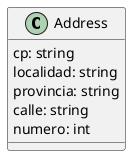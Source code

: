 @startuml
class Address{
  cp: string
  localidad: string
  provincia: string
  calle: string
  numero: int
}
@enduml